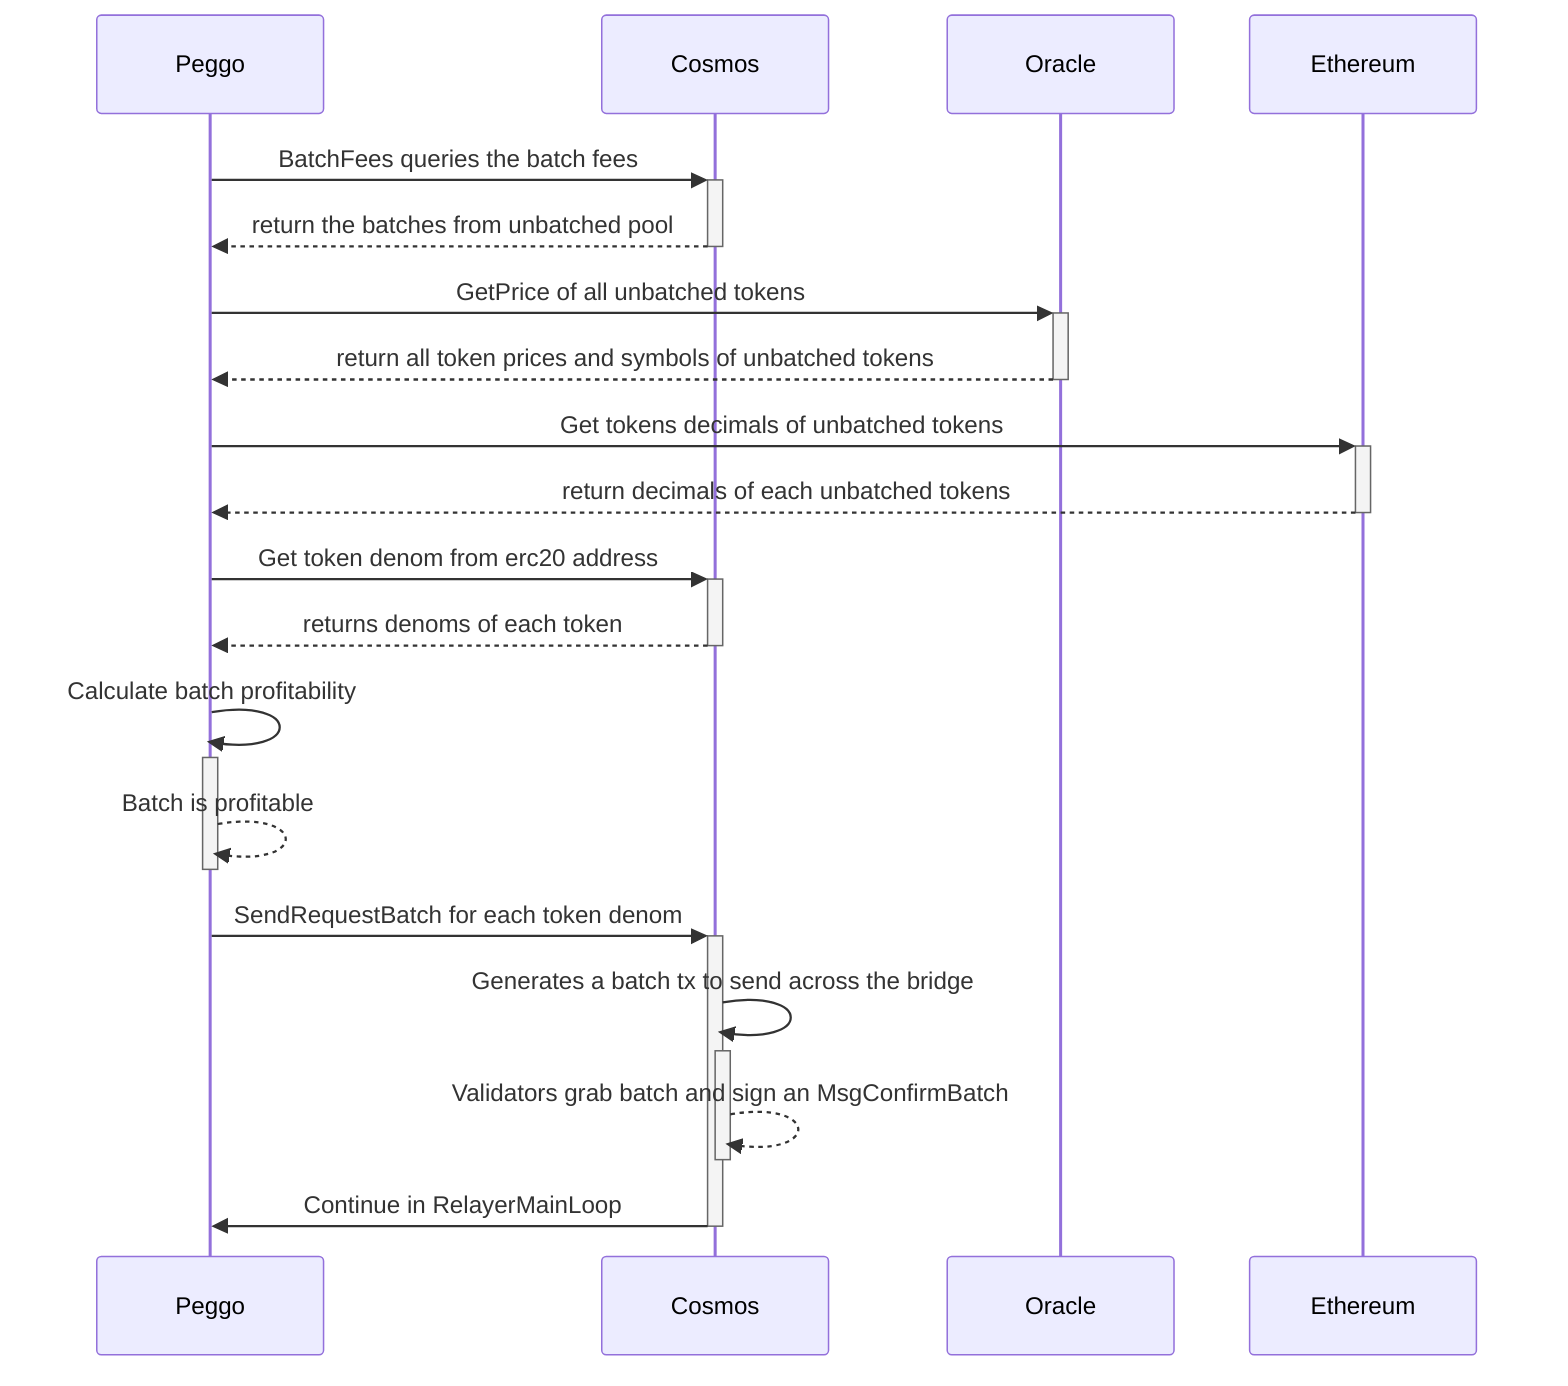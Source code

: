 sequenceDiagram
    Peggo->>+Cosmos: BatchFees queries the batch fees
    Cosmos-->>-Peggo: return the batches from unbatched pool
    Peggo->>+Oracle: GetPrice of all unbatched tokens
    Oracle-->>-Peggo: return all token prices and symbols of unbatched tokens
    Peggo->>+Ethereum: Get tokens decimals of unbatched tokens
    Ethereum-->>-Peggo: return decimals of each unbatched tokens
    Peggo->>+Cosmos: Get token denom from erc20 address
    Cosmos-->>-Peggo: returns denoms of each token
    Peggo->>+Peggo: Calculate batch profitability
    Peggo-->>-Peggo: Batch is profitable
    Peggo->>+Cosmos: SendRequestBatch for each token denom
    Cosmos->>+Cosmos: Generates a batch tx to send across the bridge
    Cosmos-->>-Cosmos: Validators grab batch and sign an MsgConfirmBatch
    Cosmos->>-Peggo: Continue in RelayerMainLoop